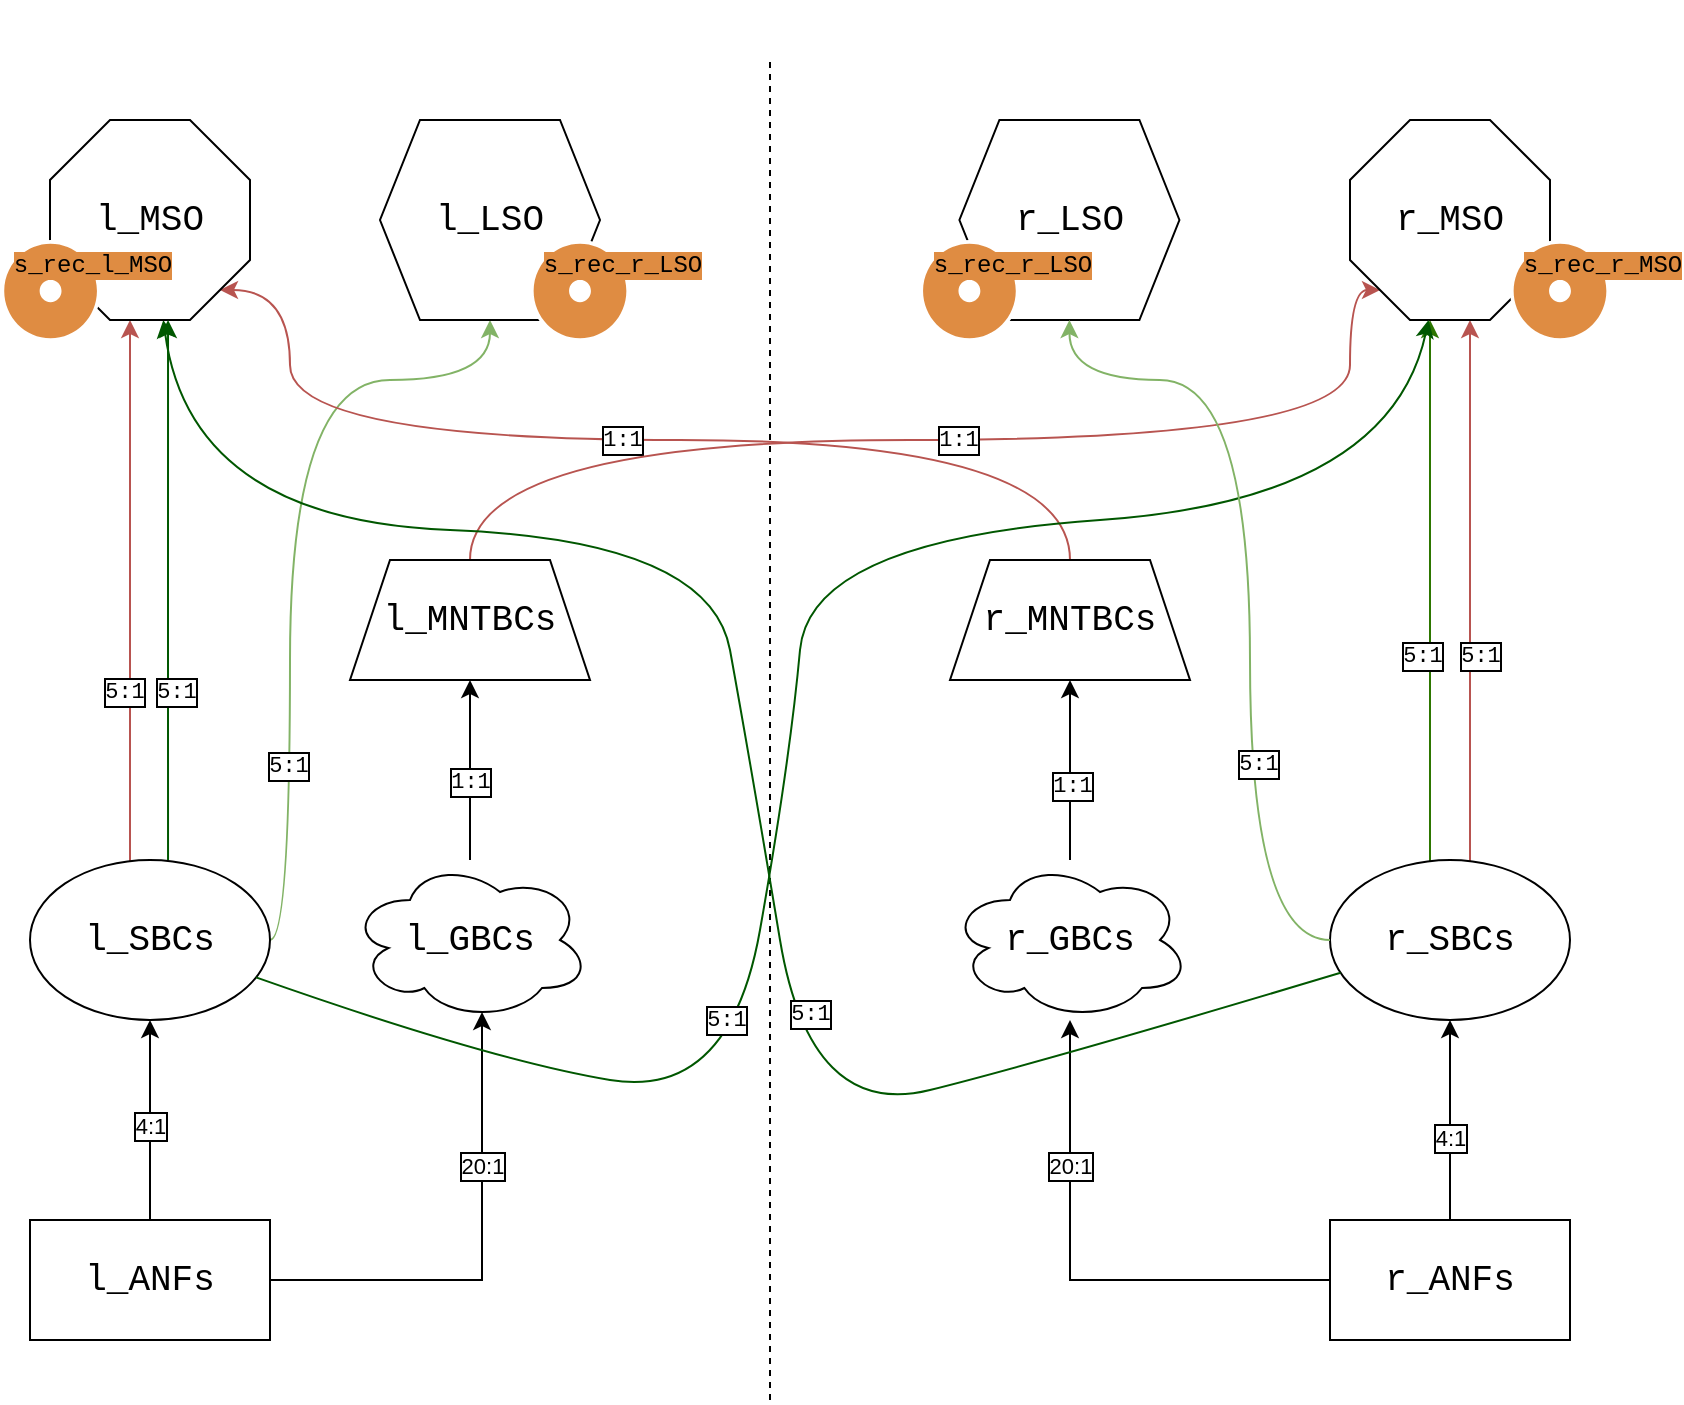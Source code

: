 <mxfile version="24.3.1" type="device">
  <diagram name="Page-1" id="fxQnoQGLYuWy38XZDCPU">
    <mxGraphModel dx="1018" dy="1802" grid="1" gridSize="10" guides="1" tooltips="1" connect="1" arrows="1" fold="1" page="1" pageScale="1" pageWidth="850" pageHeight="1100" math="0" shadow="0">
      <root>
        <mxCell id="0" />
        <mxCell id="1" parent="0" />
        <mxCell id="IsAojcG5bb9uOesFmEJz-44" style="edgeStyle=orthogonalEdgeStyle;rounded=0;orthogonalLoop=1;jettySize=auto;html=1;fontFamily=Courier New;" parent="1" source="IsAojcG5bb9uOesFmEJz-1" target="IsAojcG5bb9uOesFmEJz-4" edge="1">
          <mxGeometry relative="1" as="geometry" />
        </mxCell>
        <mxCell id="IPWKHj7Z8WpG4rDlpcWK-4" value="4:1" style="edgeLabel;html=1;align=center;verticalAlign=middle;resizable=0;points=[];labelBorderColor=default;" vertex="1" connectable="0" parent="IsAojcG5bb9uOesFmEJz-44">
          <mxGeometry x="-0.18" relative="1" as="geometry">
            <mxPoint as="offset" />
          </mxGeometry>
        </mxCell>
        <mxCell id="IsAojcG5bb9uOesFmEJz-1" value="r_ANFs" style="rounded=0;whiteSpace=wrap;html=1;fillColor=none;fontFamily=Courier New;fontSize=18;" parent="1" vertex="1">
          <mxGeometry x="680" y="590" width="120" height="60" as="geometry" />
        </mxCell>
        <mxCell id="IsAojcG5bb9uOesFmEJz-39" style="edgeStyle=orthogonalEdgeStyle;rounded=0;orthogonalLoop=1;jettySize=auto;html=1;fontFamily=Courier New;" parent="1" source="IsAojcG5bb9uOesFmEJz-2" target="IsAojcG5bb9uOesFmEJz-5" edge="1">
          <mxGeometry relative="1" as="geometry" />
        </mxCell>
        <mxCell id="IPWKHj7Z8WpG4rDlpcWK-1" value="4:1" style="edgeLabel;html=1;align=center;verticalAlign=middle;resizable=0;points=[];labelBorderColor=default;" vertex="1" connectable="0" parent="IsAojcG5bb9uOesFmEJz-39">
          <mxGeometry x="-0.06" relative="1" as="geometry">
            <mxPoint as="offset" />
          </mxGeometry>
        </mxCell>
        <mxCell id="IsAojcG5bb9uOesFmEJz-2" value="l_ANFs" style="rounded=0;whiteSpace=wrap;html=1;fillColor=none;fontFamily=Courier New;fontSize=18;" parent="1" vertex="1">
          <mxGeometry x="30" y="590" width="120" height="60" as="geometry" />
        </mxCell>
        <mxCell id="IsAojcG5bb9uOesFmEJz-50" style="edgeStyle=orthogonalEdgeStyle;rounded=0;orthogonalLoop=1;jettySize=auto;html=1;fillColor=#f8cecc;strokeColor=#b85450;fontFamily=Courier New;" parent="1" source="IsAojcG5bb9uOesFmEJz-4" target="IsAojcG5bb9uOesFmEJz-11" edge="1">
          <mxGeometry relative="1" as="geometry">
            <Array as="points">
              <mxPoint x="750" y="270" />
              <mxPoint x="750" y="270" />
            </Array>
          </mxGeometry>
        </mxCell>
        <mxCell id="IsAojcG5bb9uOesFmEJz-76" value="5:1" style="edgeLabel;html=1;align=center;verticalAlign=middle;resizable=0;points=[];fontFamily=Courier New;labelBorderColor=default;" parent="IsAojcG5bb9uOesFmEJz-50" vertex="1" connectable="0">
          <mxGeometry x="-0.243" y="-1" relative="1" as="geometry">
            <mxPoint x="4" as="offset" />
          </mxGeometry>
        </mxCell>
        <mxCell id="IsAojcG5bb9uOesFmEJz-64" style="edgeStyle=orthogonalEdgeStyle;rounded=0;orthogonalLoop=1;jettySize=auto;html=1;fillColor=#60a917;strokeColor=#2D7600;curved=1;fontFamily=Courier New;" parent="1" source="IsAojcG5bb9uOesFmEJz-4" target="IsAojcG5bb9uOesFmEJz-11" edge="1">
          <mxGeometry relative="1" as="geometry">
            <Array as="points">
              <mxPoint x="730" y="280" />
              <mxPoint x="730" y="280" />
            </Array>
          </mxGeometry>
        </mxCell>
        <mxCell id="IsAojcG5bb9uOesFmEJz-73" value="5:1" style="edgeLabel;html=1;align=center;verticalAlign=middle;resizable=0;points=[];fontFamily=Courier New;labelBorderColor=default;" parent="IsAojcG5bb9uOesFmEJz-64" vertex="1" connectable="0">
          <mxGeometry x="-0.243" y="-1" relative="1" as="geometry">
            <mxPoint x="-5" as="offset" />
          </mxGeometry>
        </mxCell>
        <mxCell id="IsAojcG5bb9uOesFmEJz-4" value="r_SBCs" style="ellipse;whiteSpace=wrap;html=1;fillColor=none;fontFamily=Courier New;fontSize=18;" parent="1" vertex="1">
          <mxGeometry x="680" y="410" width="120" height="80" as="geometry" />
        </mxCell>
        <mxCell id="IsAojcG5bb9uOesFmEJz-55" style="edgeStyle=orthogonalEdgeStyle;rounded=0;orthogonalLoop=1;jettySize=auto;html=1;fillColor=#f8cecc;strokeColor=#b85450;fontFamily=Courier New;" parent="1" source="IsAojcG5bb9uOesFmEJz-5" target="IsAojcG5bb9uOesFmEJz-13" edge="1">
          <mxGeometry relative="1" as="geometry">
            <Array as="points">
              <mxPoint x="80" y="360" />
              <mxPoint x="80" y="360" />
            </Array>
          </mxGeometry>
        </mxCell>
        <mxCell id="IsAojcG5bb9uOesFmEJz-80" value="5:1" style="edgeLabel;html=1;align=center;verticalAlign=middle;resizable=0;points=[];fontFamily=Courier New;labelBorderColor=default;" parent="IsAojcG5bb9uOesFmEJz-55" vertex="1" connectable="0">
          <mxGeometry x="-0.383" y="-2" relative="1" as="geometry">
            <mxPoint x="-5" y="-1" as="offset" />
          </mxGeometry>
        </mxCell>
        <mxCell id="IsAojcG5bb9uOesFmEJz-69" style="edgeStyle=orthogonalEdgeStyle;rounded=0;orthogonalLoop=1;jettySize=auto;html=1;entryX=0.5;entryY=1;entryDx=0;entryDy=0;fillColor=#d5e8d4;strokeColor=#82b366;curved=1;fontFamily=Courier New;" parent="1" source="IsAojcG5bb9uOesFmEJz-5" target="IsAojcG5bb9uOesFmEJz-12" edge="1">
          <mxGeometry relative="1" as="geometry">
            <Array as="points">
              <mxPoint x="160" y="450" />
              <mxPoint x="160" y="170" />
              <mxPoint x="260" y="170" />
            </Array>
          </mxGeometry>
        </mxCell>
        <mxCell id="IsAojcG5bb9uOesFmEJz-70" value="5:1" style="edgeLabel;html=1;align=center;verticalAlign=middle;resizable=0;points=[];fontFamily=Courier New;labelBorderColor=default;" parent="IsAojcG5bb9uOesFmEJz-69" vertex="1" connectable="0">
          <mxGeometry x="-0.521" y="1" relative="1" as="geometry">
            <mxPoint y="3" as="offset" />
          </mxGeometry>
        </mxCell>
        <mxCell id="IsAojcG5bb9uOesFmEJz-5" value="&lt;div style=&quot;font-size: 18px;&quot;&gt;l_SBCs&lt;/div&gt;" style="ellipse;whiteSpace=wrap;html=1;fillColor=none;fontFamily=Courier New;fontSize=18;" parent="1" vertex="1">
          <mxGeometry x="30" y="410" width="120" height="80" as="geometry" />
        </mxCell>
        <mxCell id="IsAojcG5bb9uOesFmEJz-47" style="edgeStyle=orthogonalEdgeStyle;rounded=0;orthogonalLoop=1;jettySize=auto;html=1;fontFamily=Courier New;" parent="1" source="IsAojcG5bb9uOesFmEJz-6" target="IsAojcG5bb9uOesFmEJz-8" edge="1">
          <mxGeometry relative="1" as="geometry" />
        </mxCell>
        <mxCell id="IsAojcG5bb9uOesFmEJz-84" value="1:1" style="edgeLabel;html=1;align=center;verticalAlign=middle;resizable=0;points=[];fontFamily=Courier New;labelBorderColor=default;" parent="IsAojcG5bb9uOesFmEJz-47" vertex="1" connectable="0">
          <mxGeometry x="-0.175" y="-1" relative="1" as="geometry">
            <mxPoint as="offset" />
          </mxGeometry>
        </mxCell>
        <mxCell id="IsAojcG5bb9uOesFmEJz-6" value="r_GBCs" style="ellipse;shape=cloud;whiteSpace=wrap;html=1;fillColor=none;fontFamily=Courier New;fontSize=18;" parent="1" vertex="1">
          <mxGeometry x="490" y="410" width="120" height="80" as="geometry" />
        </mxCell>
        <mxCell id="IsAojcG5bb9uOesFmEJz-46" style="edgeStyle=orthogonalEdgeStyle;rounded=0;orthogonalLoop=1;jettySize=auto;html=1;fontFamily=Courier New;" parent="1" source="IsAojcG5bb9uOesFmEJz-7" target="IsAojcG5bb9uOesFmEJz-10" edge="1">
          <mxGeometry relative="1" as="geometry" />
        </mxCell>
        <mxCell id="IsAojcG5bb9uOesFmEJz-83" value="1:1" style="edgeLabel;html=1;align=center;verticalAlign=middle;resizable=0;points=[];fontFamily=Courier New;labelBorderColor=default;" parent="IsAojcG5bb9uOesFmEJz-46" vertex="1" connectable="0">
          <mxGeometry x="-0.132" relative="1" as="geometry">
            <mxPoint as="offset" />
          </mxGeometry>
        </mxCell>
        <mxCell id="IsAojcG5bb9uOesFmEJz-7" value="&lt;div style=&quot;font-size: 18px;&quot;&gt;l_GBCs&lt;/div&gt;" style="ellipse;shape=cloud;whiteSpace=wrap;html=1;fillColor=none;fontFamily=Courier New;fontSize=18;" parent="1" vertex="1">
          <mxGeometry x="190" y="410" width="120" height="80" as="geometry" />
        </mxCell>
        <mxCell id="IsAojcG5bb9uOesFmEJz-63" style="edgeStyle=orthogonalEdgeStyle;rounded=0;orthogonalLoop=1;jettySize=auto;html=1;curved=1;fillColor=#f8cecc;strokeColor=#b85450;entryX=0;entryY=0;entryDx=85;entryDy=85;entryPerimeter=0;fontFamily=Courier New;" parent="1" source="IsAojcG5bb9uOesFmEJz-8" target="IsAojcG5bb9uOesFmEJz-13" edge="1">
          <mxGeometry relative="1" as="geometry">
            <mxPoint x="130" y="160" as="targetPoint" />
            <Array as="points">
              <mxPoint x="550" y="200" />
              <mxPoint x="160" y="200" />
              <mxPoint x="160" y="125" />
            </Array>
          </mxGeometry>
        </mxCell>
        <mxCell id="IsAojcG5bb9uOesFmEJz-78" value="1:1" style="edgeLabel;html=1;align=center;verticalAlign=middle;resizable=0;points=[];fontFamily=Courier New;labelBorderColor=default;" parent="IsAojcG5bb9uOesFmEJz-63" vertex="1" connectable="0">
          <mxGeometry x="0.014" relative="1" as="geometry">
            <mxPoint as="offset" />
          </mxGeometry>
        </mxCell>
        <mxCell id="IsAojcG5bb9uOesFmEJz-8" value="r_MNTBCs" style="shape=trapezoid;perimeter=trapezoidPerimeter;whiteSpace=wrap;html=1;fixedSize=1;fillColor=none;fontFamily=Courier New;fontSize=18;" parent="1" vertex="1">
          <mxGeometry x="490" y="260" width="120" height="60" as="geometry" />
        </mxCell>
        <mxCell id="IsAojcG5bb9uOesFmEJz-65" style="edgeStyle=orthogonalEdgeStyle;rounded=0;orthogonalLoop=1;jettySize=auto;html=1;curved=1;entryX=0;entryY=0;entryDx=15;entryDy=85;entryPerimeter=0;fillColor=#f8cecc;strokeColor=#b85450;fontFamily=Courier New;" parent="1" source="IsAojcG5bb9uOesFmEJz-10" target="IsAojcG5bb9uOesFmEJz-11" edge="1">
          <mxGeometry relative="1" as="geometry">
            <Array as="points">
              <mxPoint x="250" y="200" />
              <mxPoint x="690" y="200" />
              <mxPoint x="690" y="125" />
            </Array>
          </mxGeometry>
        </mxCell>
        <mxCell id="IsAojcG5bb9uOesFmEJz-77" value="1:1" style="edgeLabel;html=1;align=center;verticalAlign=middle;resizable=0;points=[];fontFamily=Courier New;labelBorderColor=default;" parent="IsAojcG5bb9uOesFmEJz-65" vertex="1" connectable="0">
          <mxGeometry x="0.03" relative="1" as="geometry">
            <mxPoint as="offset" />
          </mxGeometry>
        </mxCell>
        <mxCell id="IsAojcG5bb9uOesFmEJz-10" value="l_MNTBCs" style="shape=trapezoid;perimeter=trapezoidPerimeter;whiteSpace=wrap;html=1;fixedSize=1;fillColor=none;fontFamily=Courier New;fontSize=18;" parent="1" vertex="1">
          <mxGeometry x="190" y="260" width="120" height="60" as="geometry" />
        </mxCell>
        <mxCell id="IsAojcG5bb9uOesFmEJz-15" value="" style="endArrow=none;dashed=1;html=1;rounded=0;fontFamily=Courier New;" parent="1" edge="1">
          <mxGeometry width="50" height="50" relative="1" as="geometry">
            <mxPoint x="400" y="680" as="sourcePoint" />
            <mxPoint x="400" y="10" as="targetPoint" />
          </mxGeometry>
        </mxCell>
        <mxCell id="IsAojcG5bb9uOesFmEJz-17" value="" style="ellipse;whiteSpace=wrap;html=1;align=center;aspect=fixed;fillColor=none;strokeColor=none;resizable=0;perimeter=centerPerimeter;rotatable=0;allowArrows=0;points=[];outlineConnect=1;fontFamily=Courier New;" parent="1" vertex="1">
          <mxGeometry x="92.5" y="-20" width="10" height="10" as="geometry" />
        </mxCell>
        <mxCell id="IsAojcG5bb9uOesFmEJz-40" style="edgeStyle=orthogonalEdgeStyle;rounded=0;orthogonalLoop=1;jettySize=auto;html=1;entryX=0.55;entryY=0.95;entryDx=0;entryDy=0;entryPerimeter=0;fontFamily=Courier New;" parent="1" source="IsAojcG5bb9uOesFmEJz-2" target="IsAojcG5bb9uOesFmEJz-7" edge="1">
          <mxGeometry relative="1" as="geometry" />
        </mxCell>
        <mxCell id="IPWKHj7Z8WpG4rDlpcWK-2" value="20:1" style="edgeLabel;html=1;align=center;verticalAlign=middle;resizable=0;points=[];labelBorderColor=default;" vertex="1" connectable="0" parent="IsAojcG5bb9uOesFmEJz-40">
          <mxGeometry x="0.358" relative="1" as="geometry">
            <mxPoint as="offset" />
          </mxGeometry>
        </mxCell>
        <mxCell id="IsAojcG5bb9uOesFmEJz-42" style="edgeStyle=orthogonalEdgeStyle;rounded=0;orthogonalLoop=1;jettySize=auto;html=1;entryX=0.5;entryY=1;entryDx=0;entryDy=0;entryPerimeter=0;fontFamily=Courier New;" parent="1" source="IsAojcG5bb9uOesFmEJz-1" target="IsAojcG5bb9uOesFmEJz-6" edge="1">
          <mxGeometry relative="1" as="geometry" />
        </mxCell>
        <mxCell id="IPWKHj7Z8WpG4rDlpcWK-3" value="20:1" style="edgeLabel;html=1;align=center;verticalAlign=middle;resizable=0;points=[];labelBorderColor=default;" vertex="1" connectable="0" parent="IsAojcG5bb9uOesFmEJz-42">
          <mxGeometry x="0.439" relative="1" as="geometry">
            <mxPoint as="offset" />
          </mxGeometry>
        </mxCell>
        <mxCell id="IsAojcG5bb9uOesFmEJz-51" value="" style="group;fontFamily=Courier New;" parent="1" vertex="1" connectable="0">
          <mxGeometry x="690" y="40" width="130" height="111" as="geometry" />
        </mxCell>
        <mxCell id="IsAojcG5bb9uOesFmEJz-11" value="r_MSO" style="whiteSpace=wrap;html=1;shape=mxgraph.basic.octagon2;align=center;verticalAlign=middle;dx=15;fillColor=none;fontFamily=Courier New;fontSize=18;movable=1;resizable=1;rotatable=1;deletable=1;editable=1;locked=0;connectable=1;" parent="IsAojcG5bb9uOesFmEJz-51" vertex="1">
          <mxGeometry width="100" height="100" as="geometry" />
        </mxCell>
        <mxCell id="IsAojcG5bb9uOesFmEJz-29" value="&lt;div&gt;s_rec_r_MSO&lt;/div&gt;" style="sketch=0;pointerEvents=1;shadow=0;dashed=0;html=1;strokeColor=none;fillColor=#DF8C42;labelPosition=center;verticalLabelPosition=bottom;verticalAlign=top;align=center;outlineConnect=0;shape=mxgraph.veeam2.recording;spacingTop=-51;labelBackgroundColor=#DF8C42;spacing=1;spacingLeft=42;movable=1;resizable=1;rotatable=1;deletable=1;editable=1;locked=0;connectable=1;fontFamily=Courier New;" parent="IsAojcG5bb9uOesFmEJz-51" vertex="1">
          <mxGeometry x="80" y="60" width="50" height="51" as="geometry" />
        </mxCell>
        <mxCell id="IsAojcG5bb9uOesFmEJz-52" value="" style="group;fontFamily=Courier New;" parent="1" vertex="1" connectable="0">
          <mxGeometry x="474.71" y="40" width="130" height="111" as="geometry" />
        </mxCell>
        <mxCell id="IsAojcG5bb9uOesFmEJz-14" value="r_LSO" style="shape=hexagon;perimeter=hexagonPerimeter2;whiteSpace=wrap;html=1;fixedSize=1;fillColor=none;fontFamily=Courier New;fontSize=18;" parent="IsAojcG5bb9uOesFmEJz-52" vertex="1">
          <mxGeometry x="20" width="110" height="100" as="geometry" />
        </mxCell>
        <mxCell id="IsAojcG5bb9uOesFmEJz-32" value="&lt;div&gt;s_rec_r_LSO&lt;/div&gt;" style="sketch=0;pointerEvents=1;shadow=0;dashed=0;html=1;strokeColor=none;fillColor=#DF8C42;labelPosition=center;verticalLabelPosition=bottom;verticalAlign=top;align=center;outlineConnect=0;shape=mxgraph.veeam2.recording;spacingTop=-51;labelBackgroundColor=#DF8C42;spacing=1;spacingLeft=42;fontFamily=Courier New;" parent="IsAojcG5bb9uOesFmEJz-52" vertex="1">
          <mxGeometry y="60" width="50" height="51" as="geometry" />
        </mxCell>
        <mxCell id="IsAojcG5bb9uOesFmEJz-54" value="" style="group;fontFamily=Courier New;" parent="1" vertex="1" connectable="0">
          <mxGeometry x="185" y="40" width="130" height="111" as="geometry" />
        </mxCell>
        <mxCell id="IsAojcG5bb9uOesFmEJz-85" value="" style="group;fontFamily=Courier New;" parent="IsAojcG5bb9uOesFmEJz-54" vertex="1" connectable="0">
          <mxGeometry x="20" width="125" height="111" as="geometry" />
        </mxCell>
        <mxCell id="IsAojcG5bb9uOesFmEJz-12" value="l_LSO" style="shape=hexagon;perimeter=hexagonPerimeter2;whiteSpace=wrap;html=1;fixedSize=1;fillColor=none;fontFamily=Courier New;fontSize=18;" parent="IsAojcG5bb9uOesFmEJz-85" vertex="1">
          <mxGeometry width="110" height="100" as="geometry" />
        </mxCell>
        <mxCell id="IsAojcG5bb9uOesFmEJz-36" value="&lt;div&gt;s_rec_r_LSO&lt;/div&gt;" style="sketch=0;pointerEvents=1;shadow=0;dashed=0;html=1;strokeColor=none;fillColor=#DF8C42;labelPosition=center;verticalLabelPosition=bottom;verticalAlign=top;align=center;outlineConnect=0;shape=mxgraph.veeam2.recording;spacingTop=-51;labelBackgroundColor=#DF8C42;spacing=1;spacingLeft=42;fontFamily=Courier New;" parent="IsAojcG5bb9uOesFmEJz-85" vertex="1">
          <mxGeometry x="75" y="60" width="50" height="51" as="geometry" />
        </mxCell>
        <mxCell id="IsAojcG5bb9uOesFmEJz-59" value="" style="curved=1;endArrow=classic;html=1;rounded=0;fillColor=#008a00;strokeColor=#005700;fontFamily=Courier New;" parent="1" source="IsAojcG5bb9uOesFmEJz-4" target="IsAojcG5bb9uOesFmEJz-13" edge="1">
          <mxGeometry width="50" height="50" relative="1" as="geometry">
            <mxPoint x="380" y="400" as="sourcePoint" />
            <mxPoint x="430" y="350" as="targetPoint" />
            <Array as="points">
              <mxPoint x="540" y="510" />
              <mxPoint x="420" y="540" />
              <mxPoint x="390" y="360" />
              <mxPoint x="370" y="250" />
              <mxPoint x="110" y="240" />
            </Array>
          </mxGeometry>
        </mxCell>
        <mxCell id="IsAojcG5bb9uOesFmEJz-75" value="5:1" style="edgeLabel;html=1;align=center;verticalAlign=middle;resizable=0;points=[];fontFamily=Courier New;labelBorderColor=default;" parent="IsAojcG5bb9uOesFmEJz-59" vertex="1" connectable="0">
          <mxGeometry x="-0.276" y="-6" relative="1" as="geometry">
            <mxPoint x="4" y="9" as="offset" />
          </mxGeometry>
        </mxCell>
        <mxCell id="IsAojcG5bb9uOesFmEJz-61" value="" style="curved=1;endArrow=classic;html=1;rounded=0;fillColor=#008a00;strokeColor=#005700;fontFamily=Courier New;" parent="1" source="IsAojcG5bb9uOesFmEJz-5" target="IsAojcG5bb9uOesFmEJz-11" edge="1">
          <mxGeometry width="50" height="50" relative="1" as="geometry">
            <mxPoint x="694" y="475" as="sourcePoint" />
            <mxPoint x="107" y="150" as="targetPoint" />
            <Array as="points">
              <mxPoint x="260" y="510" />
              <mxPoint x="380" y="530" />
              <mxPoint x="410" y="360" />
              <mxPoint x="420" y="250" />
              <mxPoint x="710" y="230" />
            </Array>
          </mxGeometry>
        </mxCell>
        <mxCell id="IsAojcG5bb9uOesFmEJz-74" value="5:1" style="edgeLabel;html=1;align=center;verticalAlign=middle;resizable=0;points=[];fontFamily=Courier New;labelBorderColor=default;" parent="IsAojcG5bb9uOesFmEJz-61" vertex="1" connectable="0">
          <mxGeometry x="-0.393" y="7" relative="1" as="geometry">
            <mxPoint x="-1" y="-9" as="offset" />
          </mxGeometry>
        </mxCell>
        <mxCell id="IsAojcG5bb9uOesFmEJz-67" value="" style="group;fontFamily=Courier New;" parent="1" vertex="1" connectable="0">
          <mxGeometry x="15.29" y="40" width="124.71" height="111" as="geometry" />
        </mxCell>
        <mxCell id="IsAojcG5bb9uOesFmEJz-13" value="&lt;div style=&quot;font-size: 18px;&quot;&gt;l_MSO&lt;/div&gt;" style="whiteSpace=wrap;html=1;shape=mxgraph.basic.octagon2;align=center;verticalAlign=middle;dx=15;fillColor=none;fontFamily=Courier New;fontSize=18;" parent="IsAojcG5bb9uOesFmEJz-67" vertex="1">
          <mxGeometry x="24.71" width="100" height="100" as="geometry" />
        </mxCell>
        <mxCell id="IsAojcG5bb9uOesFmEJz-33" value="&lt;div&gt;s_rec_l_MSO&lt;/div&gt;" style="sketch=0;pointerEvents=1;shadow=0;dashed=0;html=1;strokeColor=none;fillColor=#DF8C42;labelPosition=center;verticalLabelPosition=bottom;verticalAlign=top;align=center;outlineConnect=0;shape=mxgraph.veeam2.recording;spacingTop=-51;labelBackgroundColor=#DF8C42;spacing=1;spacingLeft=42;fontFamily=Courier New;" parent="IsAojcG5bb9uOesFmEJz-67" vertex="1">
          <mxGeometry y="60" width="50" height="51" as="geometry" />
        </mxCell>
        <mxCell id="IsAojcG5bb9uOesFmEJz-68" style="edgeStyle=orthogonalEdgeStyle;rounded=0;orthogonalLoop=1;jettySize=auto;html=1;entryX=0.5;entryY=1;entryDx=0;entryDy=0;curved=1;fillColor=#d5e8d4;strokeColor=#82b366;fontFamily=Courier New;" parent="1" source="IsAojcG5bb9uOesFmEJz-4" target="IsAojcG5bb9uOesFmEJz-14" edge="1">
          <mxGeometry relative="1" as="geometry">
            <Array as="points">
              <mxPoint x="640" y="450" />
              <mxPoint x="640" y="170" />
              <mxPoint x="550" y="170" />
            </Array>
          </mxGeometry>
        </mxCell>
        <mxCell id="IsAojcG5bb9uOesFmEJz-72" value="5:1" style="edgeLabel;html=1;align=center;verticalAlign=middle;resizable=0;points=[];fontFamily=Courier New;labelBorderColor=default;" parent="IsAojcG5bb9uOesFmEJz-68" vertex="1" connectable="0">
          <mxGeometry x="-0.446" y="-5" relative="1" as="geometry">
            <mxPoint x="-1" y="-6" as="offset" />
          </mxGeometry>
        </mxCell>
        <mxCell id="IsAojcG5bb9uOesFmEJz-81" style="edgeStyle=orthogonalEdgeStyle;rounded=0;orthogonalLoop=1;jettySize=auto;html=1;fillColor=#008a00;strokeColor=#005700;fontFamily=Courier New;" parent="1" edge="1">
          <mxGeometry relative="1" as="geometry">
            <mxPoint x="99.02" y="410" as="sourcePoint" />
            <mxPoint x="99.02" y="140" as="targetPoint" />
            <Array as="points">
              <mxPoint x="99" y="280" />
              <mxPoint x="99" y="280" />
            </Array>
          </mxGeometry>
        </mxCell>
        <mxCell id="IsAojcG5bb9uOesFmEJz-82" value="5:1" style="edgeLabel;html=1;align=center;verticalAlign=middle;resizable=0;points=[];fontFamily=Courier New;labelBorderColor=default;" parent="IsAojcG5bb9uOesFmEJz-81" vertex="1" connectable="0">
          <mxGeometry x="-0.372" relative="1" as="geometry">
            <mxPoint x="4" y="1" as="offset" />
          </mxGeometry>
        </mxCell>
      </root>
    </mxGraphModel>
  </diagram>
</mxfile>

